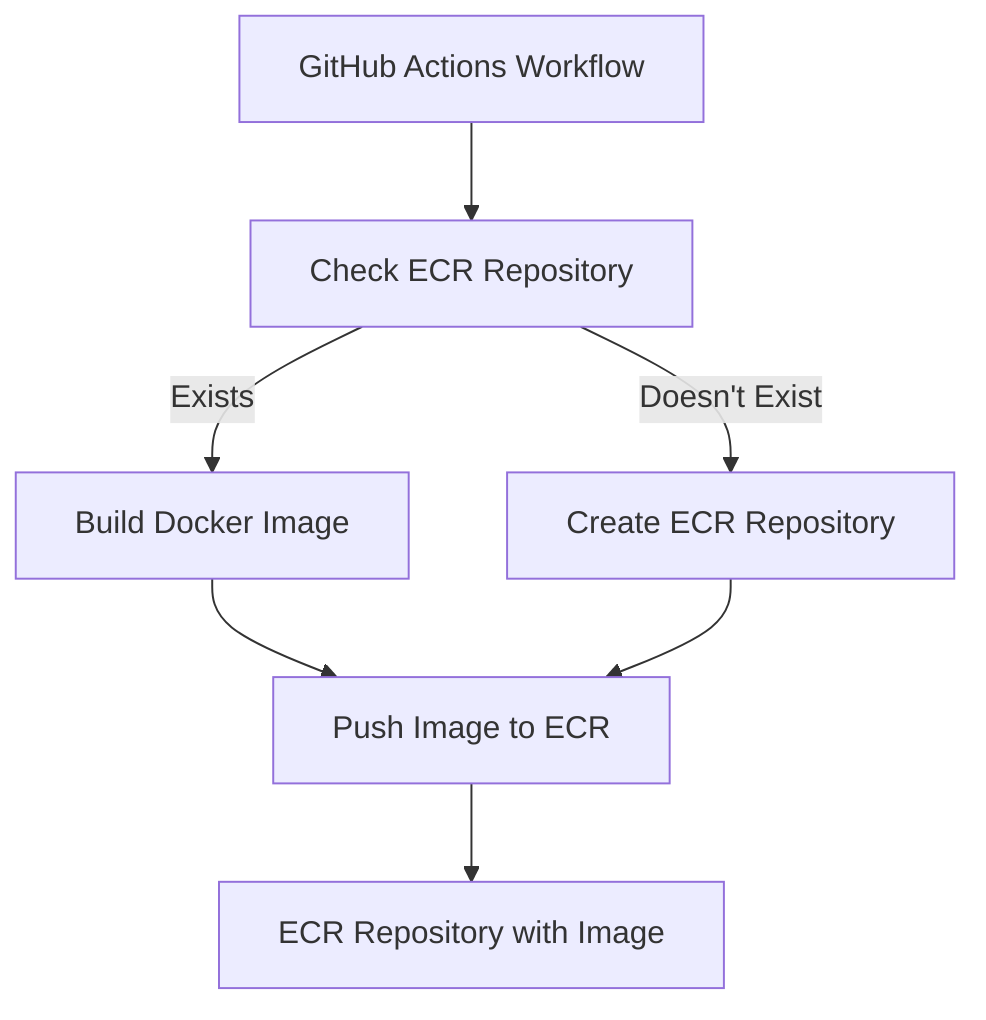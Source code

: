 flowchart TD
  B[GitHub Actions Workflow] --> C[Check ECR Repository]
  C -->|Exists| D[Build Docker Image]
  C -->|"Doesn't Exist"| E[Create ECR Repository]
  D --> F[Push Image to ECR]
  E --> F
  F --> G[ECR Repository with Image]